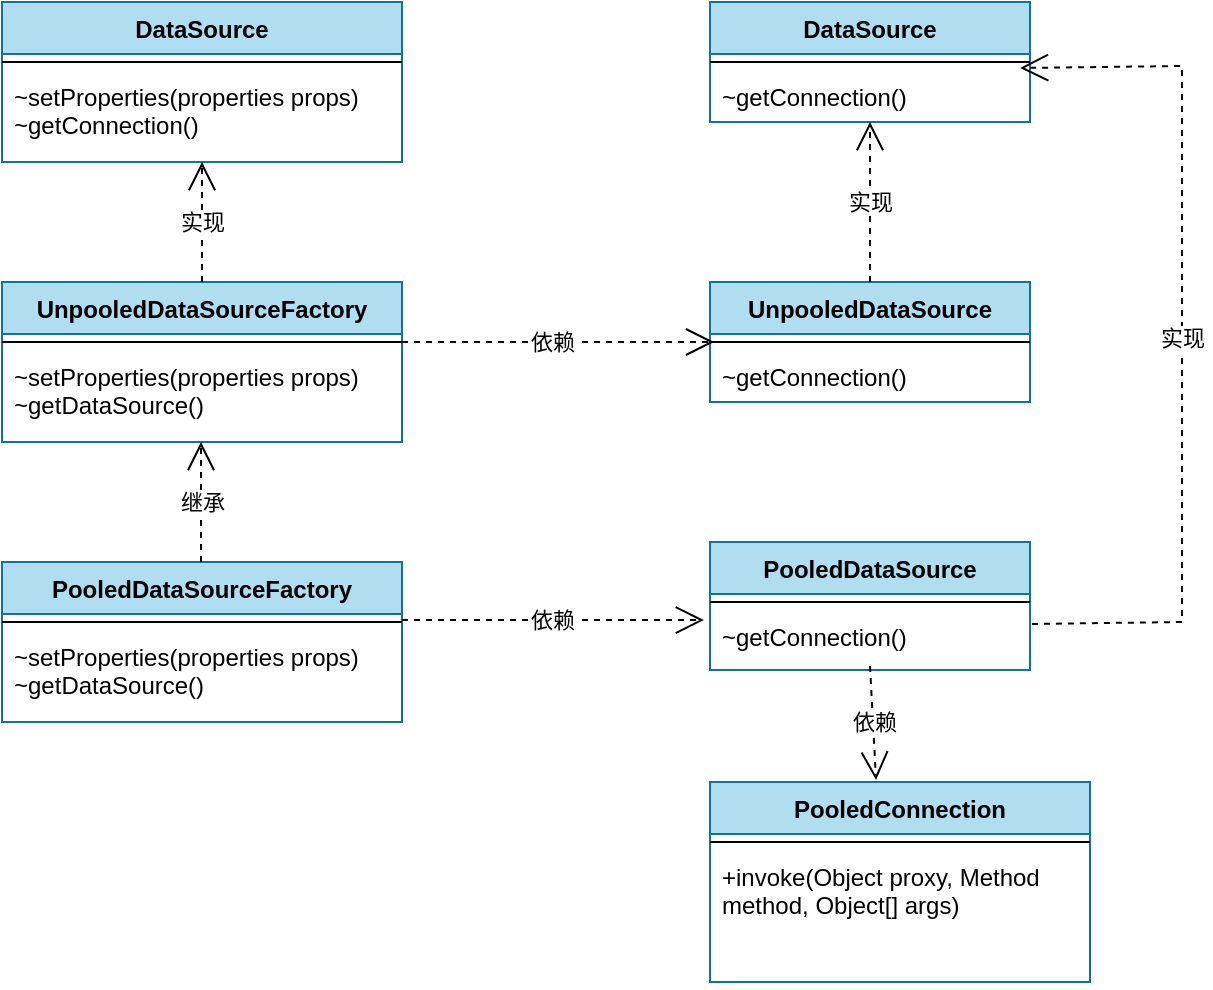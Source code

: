 <mxfile version="21.6.5" type="github">
  <diagram name="第 1 页" id="zq5kpJjRZxyRpmnouEJ8">
    <mxGraphModel dx="670" dy="724" grid="1" gridSize="10" guides="1" tooltips="1" connect="1" arrows="1" fold="1" page="1" pageScale="1" pageWidth="827" pageHeight="1169" math="0" shadow="0">
      <root>
        <mxCell id="0" />
        <mxCell id="1" parent="0" />
        <mxCell id="R2P1Lf_83kM1RPLnnQ7J-5" value="DataSource" style="swimlane;fontStyle=1;align=center;verticalAlign=top;childLayout=stackLayout;horizontal=1;startSize=26;horizontalStack=0;resizeParent=1;resizeParentMax=0;resizeLast=0;collapsible=1;marginBottom=0;whiteSpace=wrap;html=1;labelBackgroundColor=none;swimlaneFillColor=none;fillColor=#b1ddf0;strokeColor=#10739e;" vertex="1" parent="1">
          <mxGeometry x="414" y="70" width="160" height="60" as="geometry" />
        </mxCell>
        <mxCell id="R2P1Lf_83kM1RPLnnQ7J-7" value="" style="line;strokeWidth=1;fillColor=none;align=left;verticalAlign=middle;spacingTop=-1;spacingLeft=3;spacingRight=3;rotatable=0;labelPosition=right;points=[];portConstraint=eastwest;labelBackgroundColor=none;" vertex="1" parent="R2P1Lf_83kM1RPLnnQ7J-5">
          <mxGeometry y="26" width="160" height="8" as="geometry" />
        </mxCell>
        <mxCell id="R2P1Lf_83kM1RPLnnQ7J-8" value="~getConnection()" style="text;strokeColor=none;fillColor=none;align=left;verticalAlign=top;spacingLeft=4;spacingRight=4;overflow=hidden;rotatable=0;points=[[0,0.5],[1,0.5]];portConstraint=eastwest;whiteSpace=wrap;html=1;labelBackgroundColor=none;" vertex="1" parent="R2P1Lf_83kM1RPLnnQ7J-5">
          <mxGeometry y="34" width="160" height="26" as="geometry" />
        </mxCell>
        <mxCell id="R2P1Lf_83kM1RPLnnQ7J-9" value="UnpooledDataSource" style="swimlane;fontStyle=1;align=center;verticalAlign=top;childLayout=stackLayout;horizontal=1;startSize=26;horizontalStack=0;resizeParent=1;resizeParentMax=0;resizeLast=0;collapsible=1;marginBottom=0;whiteSpace=wrap;html=1;labelBackgroundColor=none;fillColor=#b1ddf0;strokeColor=#10739e;" vertex="1" parent="1">
          <mxGeometry x="414" y="210" width="160" height="60" as="geometry" />
        </mxCell>
        <mxCell id="R2P1Lf_83kM1RPLnnQ7J-11" value="" style="line;strokeWidth=1;fillColor=none;align=left;verticalAlign=middle;spacingTop=-1;spacingLeft=3;spacingRight=3;rotatable=0;labelPosition=right;points=[];portConstraint=eastwest;labelBackgroundColor=none;" vertex="1" parent="R2P1Lf_83kM1RPLnnQ7J-9">
          <mxGeometry y="26" width="160" height="8" as="geometry" />
        </mxCell>
        <mxCell id="R2P1Lf_83kM1RPLnnQ7J-12" value="~getConnection()" style="text;align=left;verticalAlign=top;spacingLeft=4;spacingRight=4;overflow=hidden;rotatable=0;points=[[0,0.5],[1,0.5]];portConstraint=eastwest;whiteSpace=wrap;html=1;labelBackgroundColor=none;" vertex="1" parent="R2P1Lf_83kM1RPLnnQ7J-9">
          <mxGeometry y="34" width="160" height="26" as="geometry" />
        </mxCell>
        <mxCell id="R2P1Lf_83kM1RPLnnQ7J-13" value="PooledConnection&lt;br&gt;" style="swimlane;fontStyle=1;align=center;verticalAlign=top;childLayout=stackLayout;horizontal=1;startSize=26;horizontalStack=0;resizeParent=1;resizeParentMax=0;resizeLast=0;collapsible=1;marginBottom=0;whiteSpace=wrap;html=1;labelBackgroundColor=none;fillColor=#b1ddf0;strokeColor=#10739e;" vertex="1" parent="1">
          <mxGeometry x="414" y="460" width="190" height="100" as="geometry" />
        </mxCell>
        <mxCell id="R2P1Lf_83kM1RPLnnQ7J-14" value="" style="line;strokeWidth=1;fillColor=none;align=left;verticalAlign=middle;spacingTop=-1;spacingLeft=3;spacingRight=3;rotatable=0;labelPosition=right;points=[];portConstraint=eastwest;labelBackgroundColor=none;" vertex="1" parent="R2P1Lf_83kM1RPLnnQ7J-13">
          <mxGeometry y="26" width="190" height="8" as="geometry" />
        </mxCell>
        <mxCell id="R2P1Lf_83kM1RPLnnQ7J-15" value="+invoke(Object proxy, Method method, Object[] args)" style="text;strokeColor=none;fillColor=none;align=left;verticalAlign=top;spacingLeft=4;spacingRight=4;overflow=hidden;rotatable=0;points=[[0,0.5],[1,0.5]];portConstraint=eastwest;whiteSpace=wrap;html=1;labelBackgroundColor=none;" vertex="1" parent="R2P1Lf_83kM1RPLnnQ7J-13">
          <mxGeometry y="34" width="190" height="66" as="geometry" />
        </mxCell>
        <mxCell id="R2P1Lf_83kM1RPLnnQ7J-22" value="PooledDataSource" style="swimlane;fontStyle=1;align=center;verticalAlign=top;childLayout=stackLayout;horizontal=1;startSize=26;horizontalStack=0;resizeParent=1;resizeParentMax=0;resizeLast=0;collapsible=1;marginBottom=0;whiteSpace=wrap;html=1;labelBackgroundColor=none;fillColor=#b1ddf0;strokeColor=#10739e;" vertex="1" parent="1">
          <mxGeometry x="414" y="340" width="160" height="64" as="geometry" />
        </mxCell>
        <mxCell id="R2P1Lf_83kM1RPLnnQ7J-23" value="" style="line;strokeWidth=1;fillColor=none;align=left;verticalAlign=middle;spacingTop=-1;spacingLeft=3;spacingRight=3;rotatable=0;labelPosition=right;points=[];portConstraint=eastwest;labelBackgroundColor=none;" vertex="1" parent="R2P1Lf_83kM1RPLnnQ7J-22">
          <mxGeometry y="26" width="160" height="8" as="geometry" />
        </mxCell>
        <mxCell id="R2P1Lf_83kM1RPLnnQ7J-24" value="~getConnection()" style="text;strokeColor=none;fillColor=none;align=left;verticalAlign=top;spacingLeft=4;spacingRight=4;overflow=hidden;rotatable=0;points=[[0,0.5],[1,0.5]];portConstraint=eastwest;whiteSpace=wrap;html=1;labelBackgroundColor=none;" vertex="1" parent="R2P1Lf_83kM1RPLnnQ7J-22">
          <mxGeometry y="34" width="160" height="30" as="geometry" />
        </mxCell>
        <mxCell id="R2P1Lf_83kM1RPLnnQ7J-26" value="DataSource" style="swimlane;fontStyle=1;align=center;verticalAlign=top;childLayout=stackLayout;horizontal=1;startSize=26;horizontalStack=0;resizeParent=1;resizeParentMax=0;resizeLast=0;collapsible=1;marginBottom=0;whiteSpace=wrap;html=1;labelBackgroundColor=none;swimlaneFillColor=none;fillColor=#b1ddf0;strokeColor=#10739e;" vertex="1" parent="1">
          <mxGeometry x="60" y="70" width="200" height="80" as="geometry" />
        </mxCell>
        <mxCell id="R2P1Lf_83kM1RPLnnQ7J-27" value="" style="line;strokeWidth=1;fillColor=none;align=left;verticalAlign=middle;spacingTop=-1;spacingLeft=3;spacingRight=3;rotatable=0;labelPosition=right;points=[];portConstraint=eastwest;labelBackgroundColor=none;" vertex="1" parent="R2P1Lf_83kM1RPLnnQ7J-26">
          <mxGeometry y="26" width="200" height="8" as="geometry" />
        </mxCell>
        <mxCell id="R2P1Lf_83kM1RPLnnQ7J-28" value="~setProperties(properties props)&lt;br&gt;~getConnection()" style="text;align=left;verticalAlign=top;spacingLeft=4;spacingRight=4;overflow=hidden;rotatable=0;points=[[0,0.5],[1,0.5]];portConstraint=eastwest;whiteSpace=wrap;html=1;labelBackgroundColor=none;" vertex="1" parent="R2P1Lf_83kM1RPLnnQ7J-26">
          <mxGeometry y="34" width="200" height="46" as="geometry" />
        </mxCell>
        <mxCell id="R2P1Lf_83kM1RPLnnQ7J-29" value="UnpooledDataSourceFactory" style="swimlane;fontStyle=1;align=center;verticalAlign=top;childLayout=stackLayout;horizontal=1;startSize=26;horizontalStack=0;resizeParent=1;resizeParentMax=0;resizeLast=0;collapsible=1;marginBottom=0;whiteSpace=wrap;html=1;labelBackgroundColor=none;swimlaneFillColor=none;fillColor=#b1ddf0;strokeColor=#10739e;" vertex="1" parent="1">
          <mxGeometry x="60" y="210" width="200" height="80" as="geometry" />
        </mxCell>
        <mxCell id="R2P1Lf_83kM1RPLnnQ7J-30" value="" style="line;strokeWidth=1;fillColor=none;align=left;verticalAlign=middle;spacingTop=-1;spacingLeft=3;spacingRight=3;rotatable=0;labelPosition=right;points=[];portConstraint=eastwest;labelBackgroundColor=none;" vertex="1" parent="R2P1Lf_83kM1RPLnnQ7J-29">
          <mxGeometry y="26" width="200" height="8" as="geometry" />
        </mxCell>
        <mxCell id="R2P1Lf_83kM1RPLnnQ7J-31" value="~setProperties(properties props)&lt;br&gt;~getDataSource()" style="text;align=left;verticalAlign=top;spacingLeft=4;spacingRight=4;overflow=hidden;rotatable=0;points=[[0,0.5],[1,0.5]];portConstraint=eastwest;whiteSpace=wrap;html=1;labelBackgroundColor=none;" vertex="1" parent="R2P1Lf_83kM1RPLnnQ7J-29">
          <mxGeometry y="34" width="200" height="46" as="geometry" />
        </mxCell>
        <mxCell id="R2P1Lf_83kM1RPLnnQ7J-32" value="PooledDataSourceFactory" style="swimlane;fontStyle=1;align=center;verticalAlign=top;childLayout=stackLayout;horizontal=1;startSize=26;horizontalStack=0;resizeParent=1;resizeParentMax=0;resizeLast=0;collapsible=1;marginBottom=0;whiteSpace=wrap;html=1;labelBackgroundColor=none;swimlaneFillColor=none;fillColor=#b1ddf0;strokeColor=#10739e;" vertex="1" parent="1">
          <mxGeometry x="60" y="350" width="200" height="80" as="geometry" />
        </mxCell>
        <mxCell id="R2P1Lf_83kM1RPLnnQ7J-33" value="" style="line;strokeWidth=1;fillColor=none;align=left;verticalAlign=middle;spacingTop=-1;spacingLeft=3;spacingRight=3;rotatable=0;labelPosition=right;points=[];portConstraint=eastwest;labelBackgroundColor=none;" vertex="1" parent="R2P1Lf_83kM1RPLnnQ7J-32">
          <mxGeometry y="26" width="200" height="8" as="geometry" />
        </mxCell>
        <mxCell id="R2P1Lf_83kM1RPLnnQ7J-34" value="~setProperties(properties props)&lt;br&gt;~getDataSource()" style="text;align=left;verticalAlign=top;spacingLeft=4;spacingRight=4;overflow=hidden;rotatable=0;points=[[0,0.5],[1,0.5]];portConstraint=eastwest;whiteSpace=wrap;html=1;labelBackgroundColor=none;" vertex="1" parent="R2P1Lf_83kM1RPLnnQ7J-32">
          <mxGeometry y="34" width="200" height="46" as="geometry" />
        </mxCell>
        <mxCell id="R2P1Lf_83kM1RPLnnQ7J-35" value="实现" style="endArrow=open;endSize=12;dashed=1;html=1;rounded=0;exitX=0.5;exitY=0;exitDx=0;exitDy=0;" edge="1" parent="1" source="R2P1Lf_83kM1RPLnnQ7J-29" target="R2P1Lf_83kM1RPLnnQ7J-28">
          <mxGeometry width="160" relative="1" as="geometry">
            <mxPoint x="80" y="510" as="sourcePoint" />
            <mxPoint x="160" y="160" as="targetPoint" />
          </mxGeometry>
        </mxCell>
        <mxCell id="R2P1Lf_83kM1RPLnnQ7J-36" value="继承" style="endArrow=open;endSize=12;dashed=1;html=1;rounded=0;exitX=0.5;exitY=0;exitDx=0;exitDy=0;" edge="1" parent="1">
          <mxGeometry width="160" relative="1" as="geometry">
            <mxPoint x="159.5" y="350" as="sourcePoint" />
            <mxPoint x="159.5" y="290" as="targetPoint" />
          </mxGeometry>
        </mxCell>
        <mxCell id="R2P1Lf_83kM1RPLnnQ7J-37" value="依赖" style="endArrow=open;endSize=12;dashed=1;html=1;rounded=0;entryX=0.013;entryY=-0.154;entryDx=0;entryDy=0;entryPerimeter=0;exitX=0.97;exitY=0.5;exitDx=0;exitDy=0;exitPerimeter=0;" edge="1" parent="1" source="R2P1Lf_83kM1RPLnnQ7J-30" target="R2P1Lf_83kM1RPLnnQ7J-12">
          <mxGeometry width="160" relative="1" as="geometry">
            <mxPoint x="260" y="240" as="sourcePoint" />
            <mxPoint x="420" y="240" as="targetPoint" />
          </mxGeometry>
        </mxCell>
        <mxCell id="R2P1Lf_83kM1RPLnnQ7J-38" value="依赖" style="endArrow=open;endSize=12;dashed=1;html=1;rounded=0;entryX=-0.019;entryY=0.167;entryDx=0;entryDy=0;entryPerimeter=0;" edge="1" parent="1" target="R2P1Lf_83kM1RPLnnQ7J-24">
          <mxGeometry width="160" relative="1" as="geometry">
            <mxPoint x="260" y="379" as="sourcePoint" />
            <mxPoint x="415" y="380" as="targetPoint" />
          </mxGeometry>
        </mxCell>
        <mxCell id="R2P1Lf_83kM1RPLnnQ7J-39" value="实现" style="endArrow=open;endSize=12;dashed=1;html=1;rounded=0;exitX=0.5;exitY=0;exitDx=0;exitDy=0;" edge="1" parent="1" source="R2P1Lf_83kM1RPLnnQ7J-9" target="R2P1Lf_83kM1RPLnnQ7J-8">
          <mxGeometry width="160" relative="1" as="geometry">
            <mxPoint x="90" y="530" as="sourcePoint" />
            <mxPoint x="250" y="530" as="targetPoint" />
          </mxGeometry>
        </mxCell>
        <mxCell id="R2P1Lf_83kM1RPLnnQ7J-40" value="实现" style="endArrow=open;endSize=12;dashed=1;html=1;rounded=0;exitX=1.006;exitY=0.233;exitDx=0;exitDy=0;entryX=0.969;entryY=0.875;entryDx=0;entryDy=0;entryPerimeter=0;exitPerimeter=0;" edge="1" parent="1" source="R2P1Lf_83kM1RPLnnQ7J-24" target="R2P1Lf_83kM1RPLnnQ7J-7">
          <mxGeometry width="160" relative="1" as="geometry">
            <mxPoint x="620" y="380" as="sourcePoint" />
            <mxPoint x="622.08" y="99.996" as="targetPoint" />
            <Array as="points">
              <mxPoint x="650" y="380" />
              <mxPoint x="650" y="102" />
            </Array>
          </mxGeometry>
        </mxCell>
        <mxCell id="R2P1Lf_83kM1RPLnnQ7J-41" value="依赖" style="endArrow=open;endSize=12;dashed=1;html=1;rounded=0;exitX=0.5;exitY=0.933;exitDx=0;exitDy=0;exitPerimeter=0;entryX=0.437;entryY=-0.01;entryDx=0;entryDy=0;entryPerimeter=0;" edge="1" parent="1" source="R2P1Lf_83kM1RPLnnQ7J-24" target="R2P1Lf_83kM1RPLnnQ7J-13">
          <mxGeometry width="160" relative="1" as="geometry">
            <mxPoint x="140" y="520" as="sourcePoint" />
            <mxPoint x="300" y="520" as="targetPoint" />
          </mxGeometry>
        </mxCell>
      </root>
    </mxGraphModel>
  </diagram>
</mxfile>
